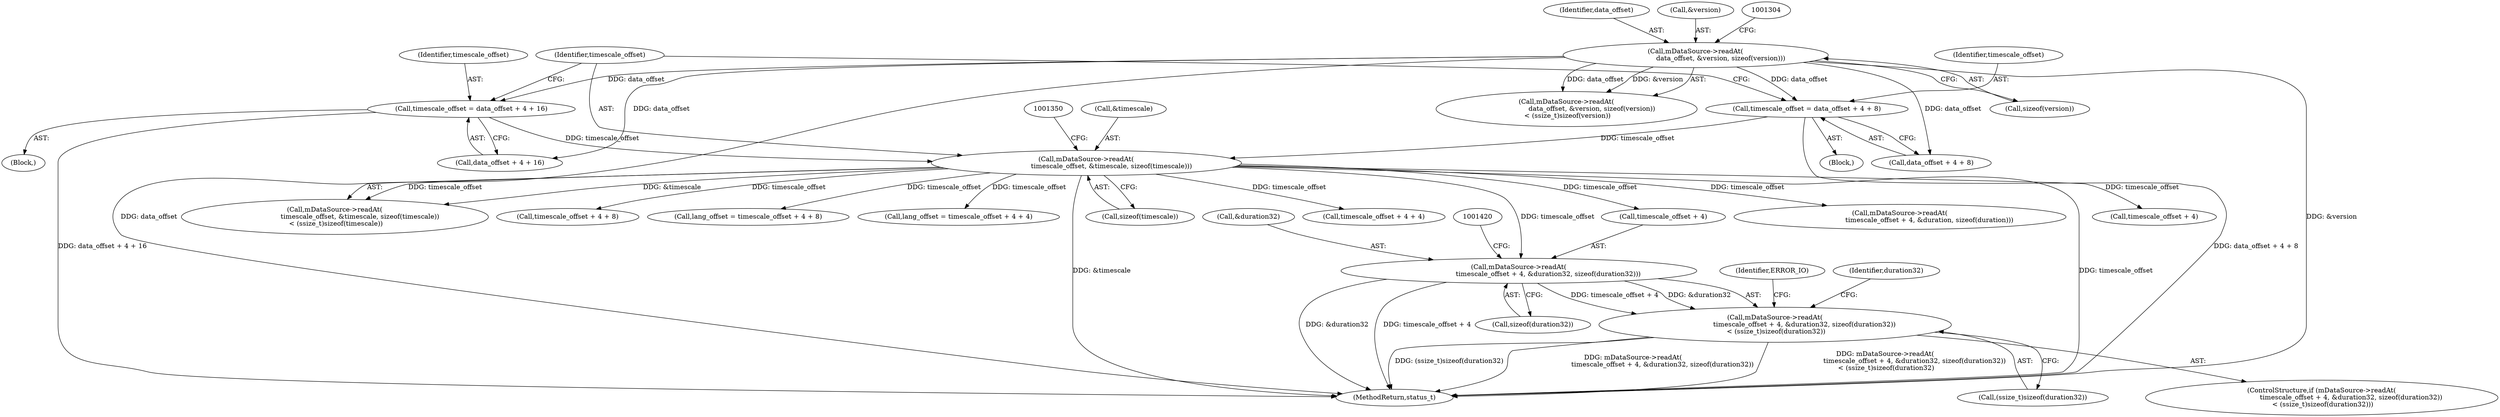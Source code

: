 digraph "0_Android_8a3a2f6ea7defe1a81bb32b3c9f3537f84749b9d@API" {
"1001411" [label="(Call,mDataSource->readAt(\n                            timescale_offset + 4, &duration32, sizeof(duration32)))"];
"1001343" [label="(Call,mDataSource->readAt(\n                        timescale_offset, &timescale, sizeof(timescale)))"];
"1001329" [label="(Call,timescale_offset = data_offset + 4 + 8)"];
"1001297" [label="(Call,mDataSource->readAt(\n                        data_offset, &version, sizeof(version)))"];
"1001316" [label="(Call,timescale_offset = data_offset + 4 + 16)"];
"1001410" [label="(Call,mDataSource->readAt(\n                            timescale_offset + 4, &duration32, sizeof(duration32))\n < (ssize_t)sizeof(duration32))"];
"1001412" [label="(Call,timescale_offset + 4)"];
"1001331" [label="(Call,data_offset + 4 + 8)"];
"1001316" [label="(Call,timescale_offset = data_offset + 4 + 16)"];
"1001328" [label="(Block,)"];
"1001318" [label="(Call,data_offset + 4 + 16)"];
"1001347" [label="(Call,sizeof(timescale))"];
"1001477" [label="(Call,timescale_offset + 4 + 4)"];
"1001343" [label="(Call,mDataSource->readAt(\n                        timescale_offset, &timescale, sizeof(timescale)))"];
"1001415" [label="(Call,&duration32)"];
"1001297" [label="(Call,mDataSource->readAt(\n                        data_offset, &version, sizeof(version)))"];
"1001344" [label="(Identifier,timescale_offset)"];
"1001417" [label="(Call,sizeof(duration32))"];
"1001330" [label="(Identifier,timescale_offset)"];
"1001298" [label="(Identifier,data_offset)"];
"1001301" [label="(Call,sizeof(version))"];
"1001409" [label="(ControlStructure,if (mDataSource->readAt(\n                            timescale_offset + 4, &duration32, sizeof(duration32))\n < (ssize_t)sizeof(duration32)))"];
"1001419" [label="(Call,(ssize_t)sizeof(duration32))"];
"1001345" [label="(Call,&timescale)"];
"1001381" [label="(Call,mDataSource->readAt(\n                            timescale_offset + 4, &duration, sizeof(duration)))"];
"1001329" [label="(Call,timescale_offset = data_offset + 4 + 8)"];
"1001382" [label="(Call,timescale_offset + 4)"];
"1001315" [label="(Block,)"];
"1001296" [label="(Call,mDataSource->readAt(\n                        data_offset, &version, sizeof(version))\n < (ssize_t)sizeof(version))"];
"1001428" [label="(Identifier,duration32)"];
"1001410" [label="(Call,mDataSource->readAt(\n                            timescale_offset + 4, &duration32, sizeof(duration32))\n < (ssize_t)sizeof(duration32))"];
"1001425" [label="(Identifier,ERROR_IO)"];
"1001342" [label="(Call,mDataSource->readAt(\n                        timescale_offset, &timescale, sizeof(timescale))\n < (ssize_t)sizeof(timescale))"];
"1001464" [label="(Call,timescale_offset + 4 + 8)"];
"1001462" [label="(Call,lang_offset = timescale_offset + 4 + 8)"];
"1001317" [label="(Identifier,timescale_offset)"];
"1001299" [label="(Call,&version)"];
"1001411" [label="(Call,mDataSource->readAt(\n                            timescale_offset + 4, &duration32, sizeof(duration32)))"];
"1001475" [label="(Call,lang_offset = timescale_offset + 4 + 4)"];
"1003903" [label="(MethodReturn,status_t)"];
"1001411" -> "1001410"  [label="AST: "];
"1001411" -> "1001417"  [label="CFG: "];
"1001412" -> "1001411"  [label="AST: "];
"1001415" -> "1001411"  [label="AST: "];
"1001417" -> "1001411"  [label="AST: "];
"1001420" -> "1001411"  [label="CFG: "];
"1001411" -> "1003903"  [label="DDG: &duration32"];
"1001411" -> "1003903"  [label="DDG: timescale_offset + 4"];
"1001411" -> "1001410"  [label="DDG: timescale_offset + 4"];
"1001411" -> "1001410"  [label="DDG: &duration32"];
"1001343" -> "1001411"  [label="DDG: timescale_offset"];
"1001343" -> "1001342"  [label="AST: "];
"1001343" -> "1001347"  [label="CFG: "];
"1001344" -> "1001343"  [label="AST: "];
"1001345" -> "1001343"  [label="AST: "];
"1001347" -> "1001343"  [label="AST: "];
"1001350" -> "1001343"  [label="CFG: "];
"1001343" -> "1003903"  [label="DDG: timescale_offset"];
"1001343" -> "1003903"  [label="DDG: &timescale"];
"1001343" -> "1001342"  [label="DDG: timescale_offset"];
"1001343" -> "1001342"  [label="DDG: &timescale"];
"1001329" -> "1001343"  [label="DDG: timescale_offset"];
"1001316" -> "1001343"  [label="DDG: timescale_offset"];
"1001343" -> "1001381"  [label="DDG: timescale_offset"];
"1001343" -> "1001382"  [label="DDG: timescale_offset"];
"1001343" -> "1001412"  [label="DDG: timescale_offset"];
"1001343" -> "1001462"  [label="DDG: timescale_offset"];
"1001343" -> "1001464"  [label="DDG: timescale_offset"];
"1001343" -> "1001475"  [label="DDG: timescale_offset"];
"1001343" -> "1001477"  [label="DDG: timescale_offset"];
"1001329" -> "1001328"  [label="AST: "];
"1001329" -> "1001331"  [label="CFG: "];
"1001330" -> "1001329"  [label="AST: "];
"1001331" -> "1001329"  [label="AST: "];
"1001344" -> "1001329"  [label="CFG: "];
"1001329" -> "1003903"  [label="DDG: data_offset + 4 + 8"];
"1001297" -> "1001329"  [label="DDG: data_offset"];
"1001297" -> "1001296"  [label="AST: "];
"1001297" -> "1001301"  [label="CFG: "];
"1001298" -> "1001297"  [label="AST: "];
"1001299" -> "1001297"  [label="AST: "];
"1001301" -> "1001297"  [label="AST: "];
"1001304" -> "1001297"  [label="CFG: "];
"1001297" -> "1003903"  [label="DDG: &version"];
"1001297" -> "1003903"  [label="DDG: data_offset"];
"1001297" -> "1001296"  [label="DDG: data_offset"];
"1001297" -> "1001296"  [label="DDG: &version"];
"1001297" -> "1001316"  [label="DDG: data_offset"];
"1001297" -> "1001318"  [label="DDG: data_offset"];
"1001297" -> "1001331"  [label="DDG: data_offset"];
"1001316" -> "1001315"  [label="AST: "];
"1001316" -> "1001318"  [label="CFG: "];
"1001317" -> "1001316"  [label="AST: "];
"1001318" -> "1001316"  [label="AST: "];
"1001344" -> "1001316"  [label="CFG: "];
"1001316" -> "1003903"  [label="DDG: data_offset + 4 + 16"];
"1001410" -> "1001409"  [label="AST: "];
"1001410" -> "1001419"  [label="CFG: "];
"1001419" -> "1001410"  [label="AST: "];
"1001425" -> "1001410"  [label="CFG: "];
"1001428" -> "1001410"  [label="CFG: "];
"1001410" -> "1003903"  [label="DDG: mDataSource->readAt(\n                            timescale_offset + 4, &duration32, sizeof(duration32))\n < (ssize_t)sizeof(duration32)"];
"1001410" -> "1003903"  [label="DDG: (ssize_t)sizeof(duration32)"];
"1001410" -> "1003903"  [label="DDG: mDataSource->readAt(\n                            timescale_offset + 4, &duration32, sizeof(duration32))"];
}
